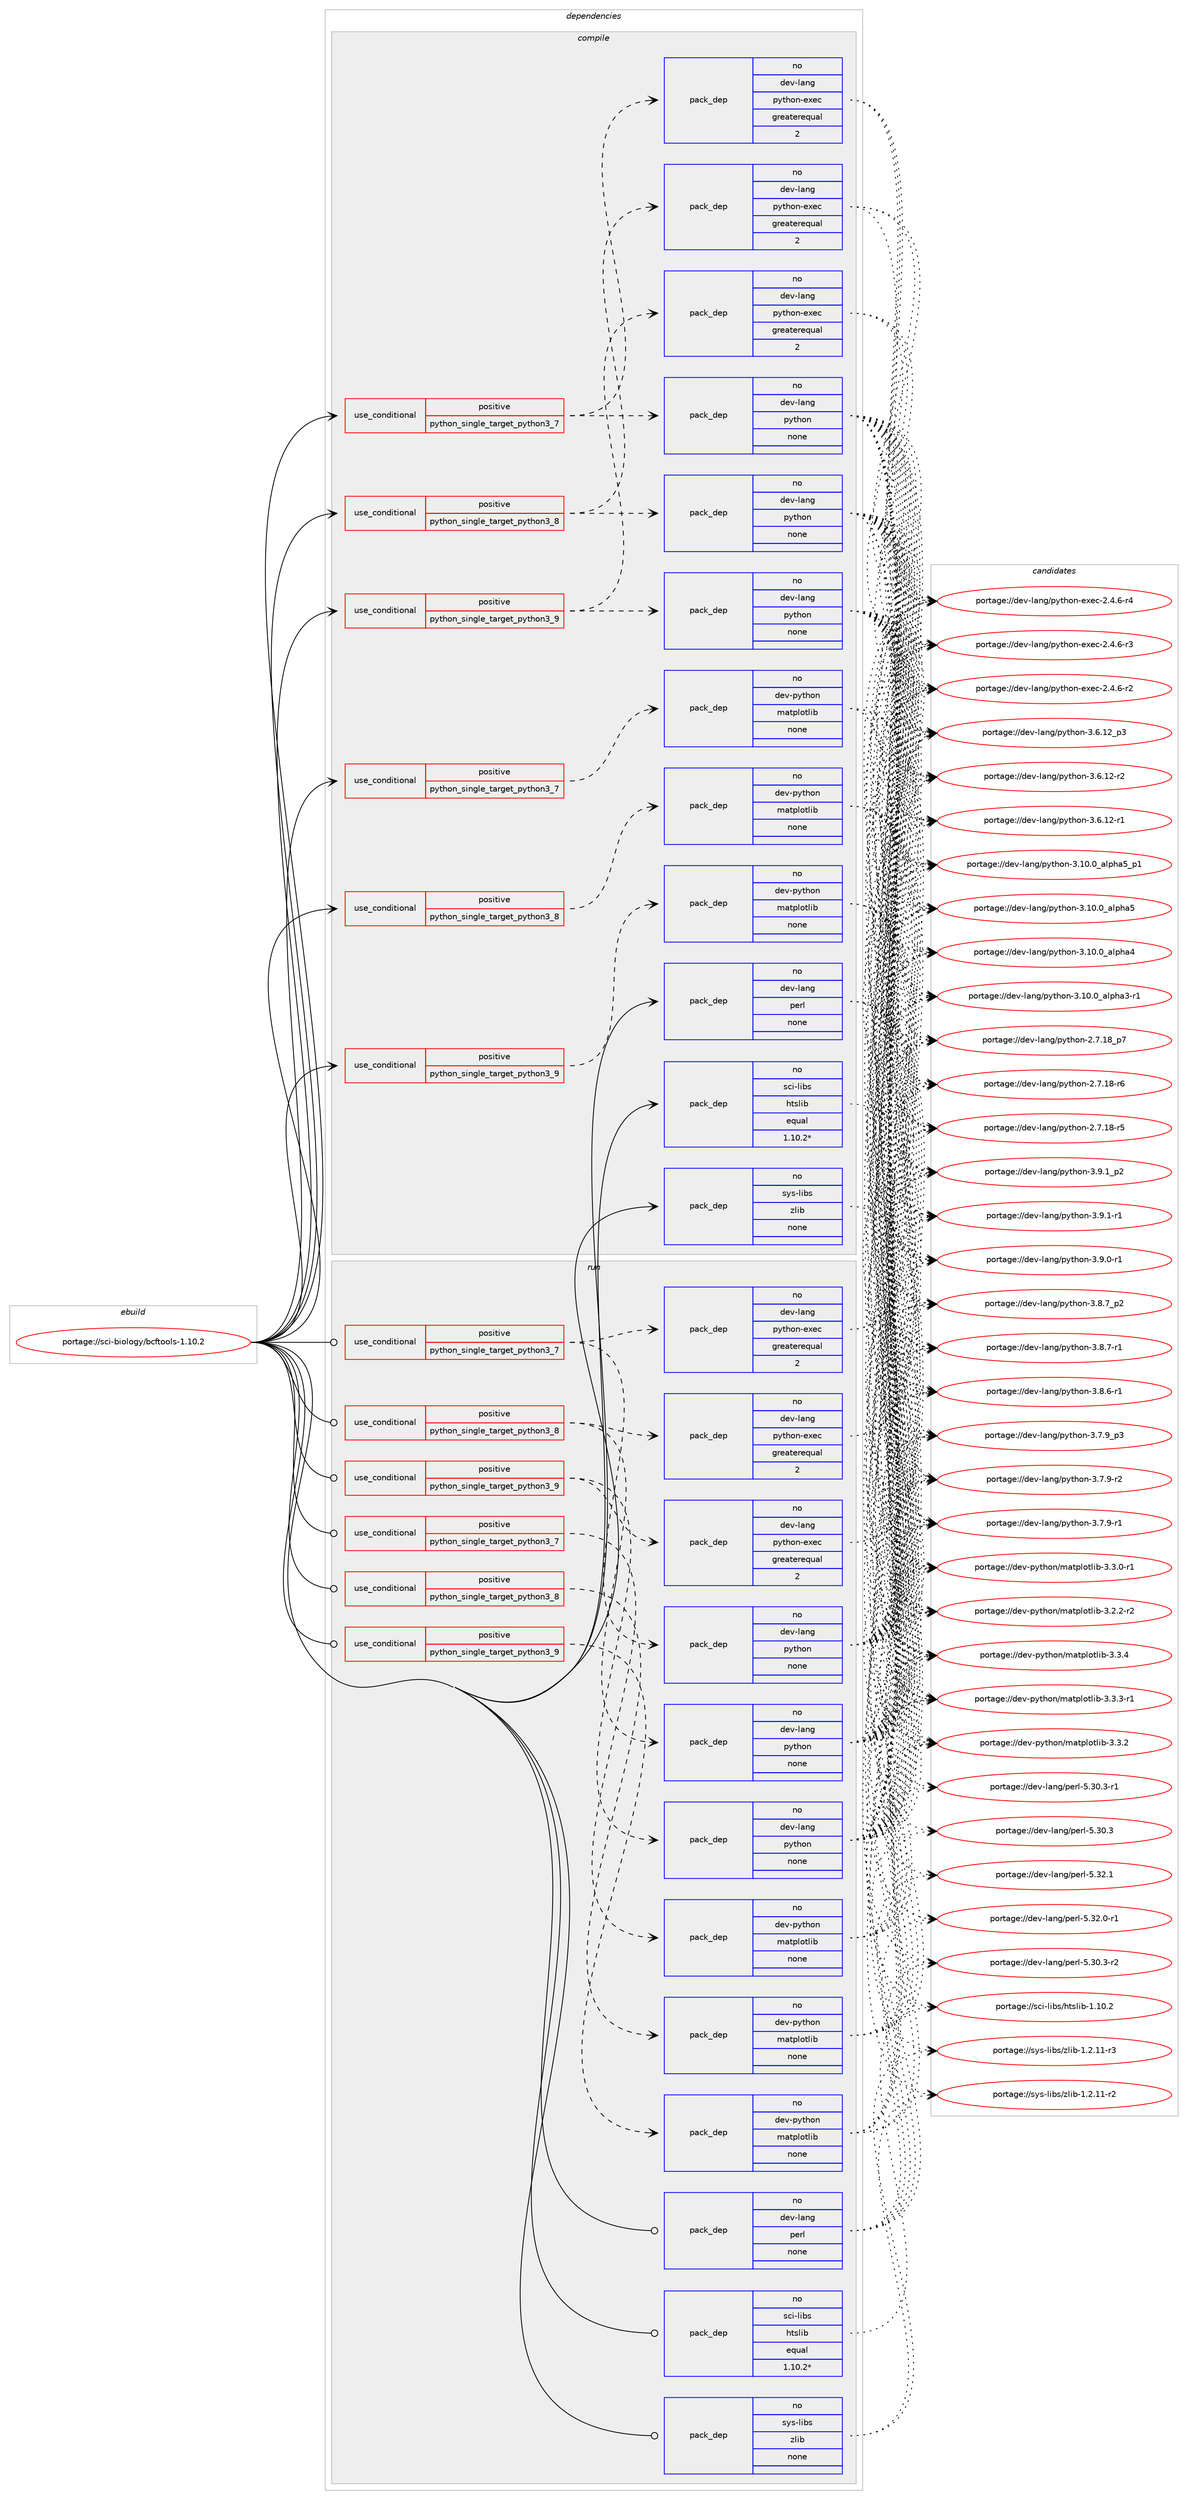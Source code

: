digraph prolog {

# *************
# Graph options
# *************

newrank=true;
concentrate=true;
compound=true;
graph [rankdir=LR,fontname=Helvetica,fontsize=10,ranksep=1.5];#, ranksep=2.5, nodesep=0.2];
edge  [arrowhead=vee];
node  [fontname=Helvetica,fontsize=10];

# **********
# The ebuild
# **********

subgraph cluster_leftcol {
color=gray;
rank=same;
label=<<i>ebuild</i>>;
id [label="portage://sci-biology/bcftools-1.10.2", color=red, width=4, href="../sci-biology/bcftools-1.10.2.svg"];
}

# ****************
# The dependencies
# ****************

subgraph cluster_midcol {
color=gray;
label=<<i>dependencies</i>>;
subgraph cluster_compile {
fillcolor="#eeeeee";
style=filled;
label=<<i>compile</i>>;
subgraph cond2814 {
dependency9874 [label=<<TABLE BORDER="0" CELLBORDER="1" CELLSPACING="0" CELLPADDING="4"><TR><TD ROWSPAN="3" CELLPADDING="10">use_conditional</TD></TR><TR><TD>positive</TD></TR><TR><TD>python_single_target_python3_7</TD></TR></TABLE>>, shape=none, color=red];
subgraph pack6971 {
dependency9875 [label=<<TABLE BORDER="0" CELLBORDER="1" CELLSPACING="0" CELLPADDING="4" WIDTH="220"><TR><TD ROWSPAN="6" CELLPADDING="30">pack_dep</TD></TR><TR><TD WIDTH="110">no</TD></TR><TR><TD>dev-lang</TD></TR><TR><TD>python</TD></TR><TR><TD>none</TD></TR><TR><TD></TD></TR></TABLE>>, shape=none, color=blue];
}
dependency9874:e -> dependency9875:w [weight=20,style="dashed",arrowhead="vee"];
subgraph pack6972 {
dependency9876 [label=<<TABLE BORDER="0" CELLBORDER="1" CELLSPACING="0" CELLPADDING="4" WIDTH="220"><TR><TD ROWSPAN="6" CELLPADDING="30">pack_dep</TD></TR><TR><TD WIDTH="110">no</TD></TR><TR><TD>dev-lang</TD></TR><TR><TD>python-exec</TD></TR><TR><TD>greaterequal</TD></TR><TR><TD>2</TD></TR></TABLE>>, shape=none, color=blue];
}
dependency9874:e -> dependency9876:w [weight=20,style="dashed",arrowhead="vee"];
}
id:e -> dependency9874:w [weight=20,style="solid",arrowhead="vee"];
subgraph cond2815 {
dependency9877 [label=<<TABLE BORDER="0" CELLBORDER="1" CELLSPACING="0" CELLPADDING="4"><TR><TD ROWSPAN="3" CELLPADDING="10">use_conditional</TD></TR><TR><TD>positive</TD></TR><TR><TD>python_single_target_python3_7</TD></TR></TABLE>>, shape=none, color=red];
subgraph pack6973 {
dependency9878 [label=<<TABLE BORDER="0" CELLBORDER="1" CELLSPACING="0" CELLPADDING="4" WIDTH="220"><TR><TD ROWSPAN="6" CELLPADDING="30">pack_dep</TD></TR><TR><TD WIDTH="110">no</TD></TR><TR><TD>dev-python</TD></TR><TR><TD>matplotlib</TD></TR><TR><TD>none</TD></TR><TR><TD></TD></TR></TABLE>>, shape=none, color=blue];
}
dependency9877:e -> dependency9878:w [weight=20,style="dashed",arrowhead="vee"];
}
id:e -> dependency9877:w [weight=20,style="solid",arrowhead="vee"];
subgraph cond2816 {
dependency9879 [label=<<TABLE BORDER="0" CELLBORDER="1" CELLSPACING="0" CELLPADDING="4"><TR><TD ROWSPAN="3" CELLPADDING="10">use_conditional</TD></TR><TR><TD>positive</TD></TR><TR><TD>python_single_target_python3_8</TD></TR></TABLE>>, shape=none, color=red];
subgraph pack6974 {
dependency9880 [label=<<TABLE BORDER="0" CELLBORDER="1" CELLSPACING="0" CELLPADDING="4" WIDTH="220"><TR><TD ROWSPAN="6" CELLPADDING="30">pack_dep</TD></TR><TR><TD WIDTH="110">no</TD></TR><TR><TD>dev-lang</TD></TR><TR><TD>python</TD></TR><TR><TD>none</TD></TR><TR><TD></TD></TR></TABLE>>, shape=none, color=blue];
}
dependency9879:e -> dependency9880:w [weight=20,style="dashed",arrowhead="vee"];
subgraph pack6975 {
dependency9881 [label=<<TABLE BORDER="0" CELLBORDER="1" CELLSPACING="0" CELLPADDING="4" WIDTH="220"><TR><TD ROWSPAN="6" CELLPADDING="30">pack_dep</TD></TR><TR><TD WIDTH="110">no</TD></TR><TR><TD>dev-lang</TD></TR><TR><TD>python-exec</TD></TR><TR><TD>greaterequal</TD></TR><TR><TD>2</TD></TR></TABLE>>, shape=none, color=blue];
}
dependency9879:e -> dependency9881:w [weight=20,style="dashed",arrowhead="vee"];
}
id:e -> dependency9879:w [weight=20,style="solid",arrowhead="vee"];
subgraph cond2817 {
dependency9882 [label=<<TABLE BORDER="0" CELLBORDER="1" CELLSPACING="0" CELLPADDING="4"><TR><TD ROWSPAN="3" CELLPADDING="10">use_conditional</TD></TR><TR><TD>positive</TD></TR><TR><TD>python_single_target_python3_8</TD></TR></TABLE>>, shape=none, color=red];
subgraph pack6976 {
dependency9883 [label=<<TABLE BORDER="0" CELLBORDER="1" CELLSPACING="0" CELLPADDING="4" WIDTH="220"><TR><TD ROWSPAN="6" CELLPADDING="30">pack_dep</TD></TR><TR><TD WIDTH="110">no</TD></TR><TR><TD>dev-python</TD></TR><TR><TD>matplotlib</TD></TR><TR><TD>none</TD></TR><TR><TD></TD></TR></TABLE>>, shape=none, color=blue];
}
dependency9882:e -> dependency9883:w [weight=20,style="dashed",arrowhead="vee"];
}
id:e -> dependency9882:w [weight=20,style="solid",arrowhead="vee"];
subgraph cond2818 {
dependency9884 [label=<<TABLE BORDER="0" CELLBORDER="1" CELLSPACING="0" CELLPADDING="4"><TR><TD ROWSPAN="3" CELLPADDING="10">use_conditional</TD></TR><TR><TD>positive</TD></TR><TR><TD>python_single_target_python3_9</TD></TR></TABLE>>, shape=none, color=red];
subgraph pack6977 {
dependency9885 [label=<<TABLE BORDER="0" CELLBORDER="1" CELLSPACING="0" CELLPADDING="4" WIDTH="220"><TR><TD ROWSPAN="6" CELLPADDING="30">pack_dep</TD></TR><TR><TD WIDTH="110">no</TD></TR><TR><TD>dev-lang</TD></TR><TR><TD>python</TD></TR><TR><TD>none</TD></TR><TR><TD></TD></TR></TABLE>>, shape=none, color=blue];
}
dependency9884:e -> dependency9885:w [weight=20,style="dashed",arrowhead="vee"];
subgraph pack6978 {
dependency9886 [label=<<TABLE BORDER="0" CELLBORDER="1" CELLSPACING="0" CELLPADDING="4" WIDTH="220"><TR><TD ROWSPAN="6" CELLPADDING="30">pack_dep</TD></TR><TR><TD WIDTH="110">no</TD></TR><TR><TD>dev-lang</TD></TR><TR><TD>python-exec</TD></TR><TR><TD>greaterequal</TD></TR><TR><TD>2</TD></TR></TABLE>>, shape=none, color=blue];
}
dependency9884:e -> dependency9886:w [weight=20,style="dashed",arrowhead="vee"];
}
id:e -> dependency9884:w [weight=20,style="solid",arrowhead="vee"];
subgraph cond2819 {
dependency9887 [label=<<TABLE BORDER="0" CELLBORDER="1" CELLSPACING="0" CELLPADDING="4"><TR><TD ROWSPAN="3" CELLPADDING="10">use_conditional</TD></TR><TR><TD>positive</TD></TR><TR><TD>python_single_target_python3_9</TD></TR></TABLE>>, shape=none, color=red];
subgraph pack6979 {
dependency9888 [label=<<TABLE BORDER="0" CELLBORDER="1" CELLSPACING="0" CELLPADDING="4" WIDTH="220"><TR><TD ROWSPAN="6" CELLPADDING="30">pack_dep</TD></TR><TR><TD WIDTH="110">no</TD></TR><TR><TD>dev-python</TD></TR><TR><TD>matplotlib</TD></TR><TR><TD>none</TD></TR><TR><TD></TD></TR></TABLE>>, shape=none, color=blue];
}
dependency9887:e -> dependency9888:w [weight=20,style="dashed",arrowhead="vee"];
}
id:e -> dependency9887:w [weight=20,style="solid",arrowhead="vee"];
subgraph pack6980 {
dependency9889 [label=<<TABLE BORDER="0" CELLBORDER="1" CELLSPACING="0" CELLPADDING="4" WIDTH="220"><TR><TD ROWSPAN="6" CELLPADDING="30">pack_dep</TD></TR><TR><TD WIDTH="110">no</TD></TR><TR><TD>dev-lang</TD></TR><TR><TD>perl</TD></TR><TR><TD>none</TD></TR><TR><TD></TD></TR></TABLE>>, shape=none, color=blue];
}
id:e -> dependency9889:w [weight=20,style="solid",arrowhead="vee"];
subgraph pack6981 {
dependency9890 [label=<<TABLE BORDER="0" CELLBORDER="1" CELLSPACING="0" CELLPADDING="4" WIDTH="220"><TR><TD ROWSPAN="6" CELLPADDING="30">pack_dep</TD></TR><TR><TD WIDTH="110">no</TD></TR><TR><TD>sci-libs</TD></TR><TR><TD>htslib</TD></TR><TR><TD>equal</TD></TR><TR><TD>1.10.2*</TD></TR></TABLE>>, shape=none, color=blue];
}
id:e -> dependency9890:w [weight=20,style="solid",arrowhead="vee"];
subgraph pack6982 {
dependency9891 [label=<<TABLE BORDER="0" CELLBORDER="1" CELLSPACING="0" CELLPADDING="4" WIDTH="220"><TR><TD ROWSPAN="6" CELLPADDING="30">pack_dep</TD></TR><TR><TD WIDTH="110">no</TD></TR><TR><TD>sys-libs</TD></TR><TR><TD>zlib</TD></TR><TR><TD>none</TD></TR><TR><TD></TD></TR></TABLE>>, shape=none, color=blue];
}
id:e -> dependency9891:w [weight=20,style="solid",arrowhead="vee"];
}
subgraph cluster_compileandrun {
fillcolor="#eeeeee";
style=filled;
label=<<i>compile and run</i>>;
}
subgraph cluster_run {
fillcolor="#eeeeee";
style=filled;
label=<<i>run</i>>;
subgraph cond2820 {
dependency9892 [label=<<TABLE BORDER="0" CELLBORDER="1" CELLSPACING="0" CELLPADDING="4"><TR><TD ROWSPAN="3" CELLPADDING="10">use_conditional</TD></TR><TR><TD>positive</TD></TR><TR><TD>python_single_target_python3_7</TD></TR></TABLE>>, shape=none, color=red];
subgraph pack6983 {
dependency9893 [label=<<TABLE BORDER="0" CELLBORDER="1" CELLSPACING="0" CELLPADDING="4" WIDTH="220"><TR><TD ROWSPAN="6" CELLPADDING="30">pack_dep</TD></TR><TR><TD WIDTH="110">no</TD></TR><TR><TD>dev-lang</TD></TR><TR><TD>python</TD></TR><TR><TD>none</TD></TR><TR><TD></TD></TR></TABLE>>, shape=none, color=blue];
}
dependency9892:e -> dependency9893:w [weight=20,style="dashed",arrowhead="vee"];
subgraph pack6984 {
dependency9894 [label=<<TABLE BORDER="0" CELLBORDER="1" CELLSPACING="0" CELLPADDING="4" WIDTH="220"><TR><TD ROWSPAN="6" CELLPADDING="30">pack_dep</TD></TR><TR><TD WIDTH="110">no</TD></TR><TR><TD>dev-lang</TD></TR><TR><TD>python-exec</TD></TR><TR><TD>greaterequal</TD></TR><TR><TD>2</TD></TR></TABLE>>, shape=none, color=blue];
}
dependency9892:e -> dependency9894:w [weight=20,style="dashed",arrowhead="vee"];
}
id:e -> dependency9892:w [weight=20,style="solid",arrowhead="odot"];
subgraph cond2821 {
dependency9895 [label=<<TABLE BORDER="0" CELLBORDER="1" CELLSPACING="0" CELLPADDING="4"><TR><TD ROWSPAN="3" CELLPADDING="10">use_conditional</TD></TR><TR><TD>positive</TD></TR><TR><TD>python_single_target_python3_7</TD></TR></TABLE>>, shape=none, color=red];
subgraph pack6985 {
dependency9896 [label=<<TABLE BORDER="0" CELLBORDER="1" CELLSPACING="0" CELLPADDING="4" WIDTH="220"><TR><TD ROWSPAN="6" CELLPADDING="30">pack_dep</TD></TR><TR><TD WIDTH="110">no</TD></TR><TR><TD>dev-python</TD></TR><TR><TD>matplotlib</TD></TR><TR><TD>none</TD></TR><TR><TD></TD></TR></TABLE>>, shape=none, color=blue];
}
dependency9895:e -> dependency9896:w [weight=20,style="dashed",arrowhead="vee"];
}
id:e -> dependency9895:w [weight=20,style="solid",arrowhead="odot"];
subgraph cond2822 {
dependency9897 [label=<<TABLE BORDER="0" CELLBORDER="1" CELLSPACING="0" CELLPADDING="4"><TR><TD ROWSPAN="3" CELLPADDING="10">use_conditional</TD></TR><TR><TD>positive</TD></TR><TR><TD>python_single_target_python3_8</TD></TR></TABLE>>, shape=none, color=red];
subgraph pack6986 {
dependency9898 [label=<<TABLE BORDER="0" CELLBORDER="1" CELLSPACING="0" CELLPADDING="4" WIDTH="220"><TR><TD ROWSPAN="6" CELLPADDING="30">pack_dep</TD></TR><TR><TD WIDTH="110">no</TD></TR><TR><TD>dev-lang</TD></TR><TR><TD>python</TD></TR><TR><TD>none</TD></TR><TR><TD></TD></TR></TABLE>>, shape=none, color=blue];
}
dependency9897:e -> dependency9898:w [weight=20,style="dashed",arrowhead="vee"];
subgraph pack6987 {
dependency9899 [label=<<TABLE BORDER="0" CELLBORDER="1" CELLSPACING="0" CELLPADDING="4" WIDTH="220"><TR><TD ROWSPAN="6" CELLPADDING="30">pack_dep</TD></TR><TR><TD WIDTH="110">no</TD></TR><TR><TD>dev-lang</TD></TR><TR><TD>python-exec</TD></TR><TR><TD>greaterequal</TD></TR><TR><TD>2</TD></TR></TABLE>>, shape=none, color=blue];
}
dependency9897:e -> dependency9899:w [weight=20,style="dashed",arrowhead="vee"];
}
id:e -> dependency9897:w [weight=20,style="solid",arrowhead="odot"];
subgraph cond2823 {
dependency9900 [label=<<TABLE BORDER="0" CELLBORDER="1" CELLSPACING="0" CELLPADDING="4"><TR><TD ROWSPAN="3" CELLPADDING="10">use_conditional</TD></TR><TR><TD>positive</TD></TR><TR><TD>python_single_target_python3_8</TD></TR></TABLE>>, shape=none, color=red];
subgraph pack6988 {
dependency9901 [label=<<TABLE BORDER="0" CELLBORDER="1" CELLSPACING="0" CELLPADDING="4" WIDTH="220"><TR><TD ROWSPAN="6" CELLPADDING="30">pack_dep</TD></TR><TR><TD WIDTH="110">no</TD></TR><TR><TD>dev-python</TD></TR><TR><TD>matplotlib</TD></TR><TR><TD>none</TD></TR><TR><TD></TD></TR></TABLE>>, shape=none, color=blue];
}
dependency9900:e -> dependency9901:w [weight=20,style="dashed",arrowhead="vee"];
}
id:e -> dependency9900:w [weight=20,style="solid",arrowhead="odot"];
subgraph cond2824 {
dependency9902 [label=<<TABLE BORDER="0" CELLBORDER="1" CELLSPACING="0" CELLPADDING="4"><TR><TD ROWSPAN="3" CELLPADDING="10">use_conditional</TD></TR><TR><TD>positive</TD></TR><TR><TD>python_single_target_python3_9</TD></TR></TABLE>>, shape=none, color=red];
subgraph pack6989 {
dependency9903 [label=<<TABLE BORDER="0" CELLBORDER="1" CELLSPACING="0" CELLPADDING="4" WIDTH="220"><TR><TD ROWSPAN="6" CELLPADDING="30">pack_dep</TD></TR><TR><TD WIDTH="110">no</TD></TR><TR><TD>dev-lang</TD></TR><TR><TD>python</TD></TR><TR><TD>none</TD></TR><TR><TD></TD></TR></TABLE>>, shape=none, color=blue];
}
dependency9902:e -> dependency9903:w [weight=20,style="dashed",arrowhead="vee"];
subgraph pack6990 {
dependency9904 [label=<<TABLE BORDER="0" CELLBORDER="1" CELLSPACING="0" CELLPADDING="4" WIDTH="220"><TR><TD ROWSPAN="6" CELLPADDING="30">pack_dep</TD></TR><TR><TD WIDTH="110">no</TD></TR><TR><TD>dev-lang</TD></TR><TR><TD>python-exec</TD></TR><TR><TD>greaterequal</TD></TR><TR><TD>2</TD></TR></TABLE>>, shape=none, color=blue];
}
dependency9902:e -> dependency9904:w [weight=20,style="dashed",arrowhead="vee"];
}
id:e -> dependency9902:w [weight=20,style="solid",arrowhead="odot"];
subgraph cond2825 {
dependency9905 [label=<<TABLE BORDER="0" CELLBORDER="1" CELLSPACING="0" CELLPADDING="4"><TR><TD ROWSPAN="3" CELLPADDING="10">use_conditional</TD></TR><TR><TD>positive</TD></TR><TR><TD>python_single_target_python3_9</TD></TR></TABLE>>, shape=none, color=red];
subgraph pack6991 {
dependency9906 [label=<<TABLE BORDER="0" CELLBORDER="1" CELLSPACING="0" CELLPADDING="4" WIDTH="220"><TR><TD ROWSPAN="6" CELLPADDING="30">pack_dep</TD></TR><TR><TD WIDTH="110">no</TD></TR><TR><TD>dev-python</TD></TR><TR><TD>matplotlib</TD></TR><TR><TD>none</TD></TR><TR><TD></TD></TR></TABLE>>, shape=none, color=blue];
}
dependency9905:e -> dependency9906:w [weight=20,style="dashed",arrowhead="vee"];
}
id:e -> dependency9905:w [weight=20,style="solid",arrowhead="odot"];
subgraph pack6992 {
dependency9907 [label=<<TABLE BORDER="0" CELLBORDER="1" CELLSPACING="0" CELLPADDING="4" WIDTH="220"><TR><TD ROWSPAN="6" CELLPADDING="30">pack_dep</TD></TR><TR><TD WIDTH="110">no</TD></TR><TR><TD>dev-lang</TD></TR><TR><TD>perl</TD></TR><TR><TD>none</TD></TR><TR><TD></TD></TR></TABLE>>, shape=none, color=blue];
}
id:e -> dependency9907:w [weight=20,style="solid",arrowhead="odot"];
subgraph pack6993 {
dependency9908 [label=<<TABLE BORDER="0" CELLBORDER="1" CELLSPACING="0" CELLPADDING="4" WIDTH="220"><TR><TD ROWSPAN="6" CELLPADDING="30">pack_dep</TD></TR><TR><TD WIDTH="110">no</TD></TR><TR><TD>sci-libs</TD></TR><TR><TD>htslib</TD></TR><TR><TD>equal</TD></TR><TR><TD>1.10.2*</TD></TR></TABLE>>, shape=none, color=blue];
}
id:e -> dependency9908:w [weight=20,style="solid",arrowhead="odot"];
subgraph pack6994 {
dependency9909 [label=<<TABLE BORDER="0" CELLBORDER="1" CELLSPACING="0" CELLPADDING="4" WIDTH="220"><TR><TD ROWSPAN="6" CELLPADDING="30">pack_dep</TD></TR><TR><TD WIDTH="110">no</TD></TR><TR><TD>sys-libs</TD></TR><TR><TD>zlib</TD></TR><TR><TD>none</TD></TR><TR><TD></TD></TR></TABLE>>, shape=none, color=blue];
}
id:e -> dependency9909:w [weight=20,style="solid",arrowhead="odot"];
}
}

# **************
# The candidates
# **************

subgraph cluster_choices {
rank=same;
color=gray;
label=<<i>candidates</i>>;

subgraph choice6971 {
color=black;
nodesep=1;
choice1001011184510897110103471121211161041111104551465746499511250 [label="portage://dev-lang/python-3.9.1_p2", color=red, width=4,href="../dev-lang/python-3.9.1_p2.svg"];
choice1001011184510897110103471121211161041111104551465746494511449 [label="portage://dev-lang/python-3.9.1-r1", color=red, width=4,href="../dev-lang/python-3.9.1-r1.svg"];
choice1001011184510897110103471121211161041111104551465746484511449 [label="portage://dev-lang/python-3.9.0-r1", color=red, width=4,href="../dev-lang/python-3.9.0-r1.svg"];
choice1001011184510897110103471121211161041111104551465646559511250 [label="portage://dev-lang/python-3.8.7_p2", color=red, width=4,href="../dev-lang/python-3.8.7_p2.svg"];
choice1001011184510897110103471121211161041111104551465646554511449 [label="portage://dev-lang/python-3.8.7-r1", color=red, width=4,href="../dev-lang/python-3.8.7-r1.svg"];
choice1001011184510897110103471121211161041111104551465646544511449 [label="portage://dev-lang/python-3.8.6-r1", color=red, width=4,href="../dev-lang/python-3.8.6-r1.svg"];
choice1001011184510897110103471121211161041111104551465546579511251 [label="portage://dev-lang/python-3.7.9_p3", color=red, width=4,href="../dev-lang/python-3.7.9_p3.svg"];
choice1001011184510897110103471121211161041111104551465546574511450 [label="portage://dev-lang/python-3.7.9-r2", color=red, width=4,href="../dev-lang/python-3.7.9-r2.svg"];
choice1001011184510897110103471121211161041111104551465546574511449 [label="portage://dev-lang/python-3.7.9-r1", color=red, width=4,href="../dev-lang/python-3.7.9-r1.svg"];
choice100101118451089711010347112121116104111110455146544649509511251 [label="portage://dev-lang/python-3.6.12_p3", color=red, width=4,href="../dev-lang/python-3.6.12_p3.svg"];
choice100101118451089711010347112121116104111110455146544649504511450 [label="portage://dev-lang/python-3.6.12-r2", color=red, width=4,href="../dev-lang/python-3.6.12-r2.svg"];
choice100101118451089711010347112121116104111110455146544649504511449 [label="portage://dev-lang/python-3.6.12-r1", color=red, width=4,href="../dev-lang/python-3.6.12-r1.svg"];
choice10010111845108971101034711212111610411111045514649484648959710811210497539511249 [label="portage://dev-lang/python-3.10.0_alpha5_p1", color=red, width=4,href="../dev-lang/python-3.10.0_alpha5_p1.svg"];
choice1001011184510897110103471121211161041111104551464948464895971081121049753 [label="portage://dev-lang/python-3.10.0_alpha5", color=red, width=4,href="../dev-lang/python-3.10.0_alpha5.svg"];
choice1001011184510897110103471121211161041111104551464948464895971081121049752 [label="portage://dev-lang/python-3.10.0_alpha4", color=red, width=4,href="../dev-lang/python-3.10.0_alpha4.svg"];
choice10010111845108971101034711212111610411111045514649484648959710811210497514511449 [label="portage://dev-lang/python-3.10.0_alpha3-r1", color=red, width=4,href="../dev-lang/python-3.10.0_alpha3-r1.svg"];
choice100101118451089711010347112121116104111110455046554649569511255 [label="portage://dev-lang/python-2.7.18_p7", color=red, width=4,href="../dev-lang/python-2.7.18_p7.svg"];
choice100101118451089711010347112121116104111110455046554649564511454 [label="portage://dev-lang/python-2.7.18-r6", color=red, width=4,href="../dev-lang/python-2.7.18-r6.svg"];
choice100101118451089711010347112121116104111110455046554649564511453 [label="portage://dev-lang/python-2.7.18-r5", color=red, width=4,href="../dev-lang/python-2.7.18-r5.svg"];
dependency9875:e -> choice1001011184510897110103471121211161041111104551465746499511250:w [style=dotted,weight="100"];
dependency9875:e -> choice1001011184510897110103471121211161041111104551465746494511449:w [style=dotted,weight="100"];
dependency9875:e -> choice1001011184510897110103471121211161041111104551465746484511449:w [style=dotted,weight="100"];
dependency9875:e -> choice1001011184510897110103471121211161041111104551465646559511250:w [style=dotted,weight="100"];
dependency9875:e -> choice1001011184510897110103471121211161041111104551465646554511449:w [style=dotted,weight="100"];
dependency9875:e -> choice1001011184510897110103471121211161041111104551465646544511449:w [style=dotted,weight="100"];
dependency9875:e -> choice1001011184510897110103471121211161041111104551465546579511251:w [style=dotted,weight="100"];
dependency9875:e -> choice1001011184510897110103471121211161041111104551465546574511450:w [style=dotted,weight="100"];
dependency9875:e -> choice1001011184510897110103471121211161041111104551465546574511449:w [style=dotted,weight="100"];
dependency9875:e -> choice100101118451089711010347112121116104111110455146544649509511251:w [style=dotted,weight="100"];
dependency9875:e -> choice100101118451089711010347112121116104111110455146544649504511450:w [style=dotted,weight="100"];
dependency9875:e -> choice100101118451089711010347112121116104111110455146544649504511449:w [style=dotted,weight="100"];
dependency9875:e -> choice10010111845108971101034711212111610411111045514649484648959710811210497539511249:w [style=dotted,weight="100"];
dependency9875:e -> choice1001011184510897110103471121211161041111104551464948464895971081121049753:w [style=dotted,weight="100"];
dependency9875:e -> choice1001011184510897110103471121211161041111104551464948464895971081121049752:w [style=dotted,weight="100"];
dependency9875:e -> choice10010111845108971101034711212111610411111045514649484648959710811210497514511449:w [style=dotted,weight="100"];
dependency9875:e -> choice100101118451089711010347112121116104111110455046554649569511255:w [style=dotted,weight="100"];
dependency9875:e -> choice100101118451089711010347112121116104111110455046554649564511454:w [style=dotted,weight="100"];
dependency9875:e -> choice100101118451089711010347112121116104111110455046554649564511453:w [style=dotted,weight="100"];
}
subgraph choice6972 {
color=black;
nodesep=1;
choice10010111845108971101034711212111610411111045101120101994550465246544511452 [label="portage://dev-lang/python-exec-2.4.6-r4", color=red, width=4,href="../dev-lang/python-exec-2.4.6-r4.svg"];
choice10010111845108971101034711212111610411111045101120101994550465246544511451 [label="portage://dev-lang/python-exec-2.4.6-r3", color=red, width=4,href="../dev-lang/python-exec-2.4.6-r3.svg"];
choice10010111845108971101034711212111610411111045101120101994550465246544511450 [label="portage://dev-lang/python-exec-2.4.6-r2", color=red, width=4,href="../dev-lang/python-exec-2.4.6-r2.svg"];
dependency9876:e -> choice10010111845108971101034711212111610411111045101120101994550465246544511452:w [style=dotted,weight="100"];
dependency9876:e -> choice10010111845108971101034711212111610411111045101120101994550465246544511451:w [style=dotted,weight="100"];
dependency9876:e -> choice10010111845108971101034711212111610411111045101120101994550465246544511450:w [style=dotted,weight="100"];
}
subgraph choice6973 {
color=black;
nodesep=1;
choice10010111845112121116104111110471099711611210811111610810598455146514652 [label="portage://dev-python/matplotlib-3.3.4", color=red, width=4,href="../dev-python/matplotlib-3.3.4.svg"];
choice100101118451121211161041111104710997116112108111116108105984551465146514511449 [label="portage://dev-python/matplotlib-3.3.3-r1", color=red, width=4,href="../dev-python/matplotlib-3.3.3-r1.svg"];
choice10010111845112121116104111110471099711611210811111610810598455146514650 [label="portage://dev-python/matplotlib-3.3.2", color=red, width=4,href="../dev-python/matplotlib-3.3.2.svg"];
choice100101118451121211161041111104710997116112108111116108105984551465146484511449 [label="portage://dev-python/matplotlib-3.3.0-r1", color=red, width=4,href="../dev-python/matplotlib-3.3.0-r1.svg"];
choice100101118451121211161041111104710997116112108111116108105984551465046504511450 [label="portage://dev-python/matplotlib-3.2.2-r2", color=red, width=4,href="../dev-python/matplotlib-3.2.2-r2.svg"];
dependency9878:e -> choice10010111845112121116104111110471099711611210811111610810598455146514652:w [style=dotted,weight="100"];
dependency9878:e -> choice100101118451121211161041111104710997116112108111116108105984551465146514511449:w [style=dotted,weight="100"];
dependency9878:e -> choice10010111845112121116104111110471099711611210811111610810598455146514650:w [style=dotted,weight="100"];
dependency9878:e -> choice100101118451121211161041111104710997116112108111116108105984551465146484511449:w [style=dotted,weight="100"];
dependency9878:e -> choice100101118451121211161041111104710997116112108111116108105984551465046504511450:w [style=dotted,weight="100"];
}
subgraph choice6974 {
color=black;
nodesep=1;
choice1001011184510897110103471121211161041111104551465746499511250 [label="portage://dev-lang/python-3.9.1_p2", color=red, width=4,href="../dev-lang/python-3.9.1_p2.svg"];
choice1001011184510897110103471121211161041111104551465746494511449 [label="portage://dev-lang/python-3.9.1-r1", color=red, width=4,href="../dev-lang/python-3.9.1-r1.svg"];
choice1001011184510897110103471121211161041111104551465746484511449 [label="portage://dev-lang/python-3.9.0-r1", color=red, width=4,href="../dev-lang/python-3.9.0-r1.svg"];
choice1001011184510897110103471121211161041111104551465646559511250 [label="portage://dev-lang/python-3.8.7_p2", color=red, width=4,href="../dev-lang/python-3.8.7_p2.svg"];
choice1001011184510897110103471121211161041111104551465646554511449 [label="portage://dev-lang/python-3.8.7-r1", color=red, width=4,href="../dev-lang/python-3.8.7-r1.svg"];
choice1001011184510897110103471121211161041111104551465646544511449 [label="portage://dev-lang/python-3.8.6-r1", color=red, width=4,href="../dev-lang/python-3.8.6-r1.svg"];
choice1001011184510897110103471121211161041111104551465546579511251 [label="portage://dev-lang/python-3.7.9_p3", color=red, width=4,href="../dev-lang/python-3.7.9_p3.svg"];
choice1001011184510897110103471121211161041111104551465546574511450 [label="portage://dev-lang/python-3.7.9-r2", color=red, width=4,href="../dev-lang/python-3.7.9-r2.svg"];
choice1001011184510897110103471121211161041111104551465546574511449 [label="portage://dev-lang/python-3.7.9-r1", color=red, width=4,href="../dev-lang/python-3.7.9-r1.svg"];
choice100101118451089711010347112121116104111110455146544649509511251 [label="portage://dev-lang/python-3.6.12_p3", color=red, width=4,href="../dev-lang/python-3.6.12_p3.svg"];
choice100101118451089711010347112121116104111110455146544649504511450 [label="portage://dev-lang/python-3.6.12-r2", color=red, width=4,href="../dev-lang/python-3.6.12-r2.svg"];
choice100101118451089711010347112121116104111110455146544649504511449 [label="portage://dev-lang/python-3.6.12-r1", color=red, width=4,href="../dev-lang/python-3.6.12-r1.svg"];
choice10010111845108971101034711212111610411111045514649484648959710811210497539511249 [label="portage://dev-lang/python-3.10.0_alpha5_p1", color=red, width=4,href="../dev-lang/python-3.10.0_alpha5_p1.svg"];
choice1001011184510897110103471121211161041111104551464948464895971081121049753 [label="portage://dev-lang/python-3.10.0_alpha5", color=red, width=4,href="../dev-lang/python-3.10.0_alpha5.svg"];
choice1001011184510897110103471121211161041111104551464948464895971081121049752 [label="portage://dev-lang/python-3.10.0_alpha4", color=red, width=4,href="../dev-lang/python-3.10.0_alpha4.svg"];
choice10010111845108971101034711212111610411111045514649484648959710811210497514511449 [label="portage://dev-lang/python-3.10.0_alpha3-r1", color=red, width=4,href="../dev-lang/python-3.10.0_alpha3-r1.svg"];
choice100101118451089711010347112121116104111110455046554649569511255 [label="portage://dev-lang/python-2.7.18_p7", color=red, width=4,href="../dev-lang/python-2.7.18_p7.svg"];
choice100101118451089711010347112121116104111110455046554649564511454 [label="portage://dev-lang/python-2.7.18-r6", color=red, width=4,href="../dev-lang/python-2.7.18-r6.svg"];
choice100101118451089711010347112121116104111110455046554649564511453 [label="portage://dev-lang/python-2.7.18-r5", color=red, width=4,href="../dev-lang/python-2.7.18-r5.svg"];
dependency9880:e -> choice1001011184510897110103471121211161041111104551465746499511250:w [style=dotted,weight="100"];
dependency9880:e -> choice1001011184510897110103471121211161041111104551465746494511449:w [style=dotted,weight="100"];
dependency9880:e -> choice1001011184510897110103471121211161041111104551465746484511449:w [style=dotted,weight="100"];
dependency9880:e -> choice1001011184510897110103471121211161041111104551465646559511250:w [style=dotted,weight="100"];
dependency9880:e -> choice1001011184510897110103471121211161041111104551465646554511449:w [style=dotted,weight="100"];
dependency9880:e -> choice1001011184510897110103471121211161041111104551465646544511449:w [style=dotted,weight="100"];
dependency9880:e -> choice1001011184510897110103471121211161041111104551465546579511251:w [style=dotted,weight="100"];
dependency9880:e -> choice1001011184510897110103471121211161041111104551465546574511450:w [style=dotted,weight="100"];
dependency9880:e -> choice1001011184510897110103471121211161041111104551465546574511449:w [style=dotted,weight="100"];
dependency9880:e -> choice100101118451089711010347112121116104111110455146544649509511251:w [style=dotted,weight="100"];
dependency9880:e -> choice100101118451089711010347112121116104111110455146544649504511450:w [style=dotted,weight="100"];
dependency9880:e -> choice100101118451089711010347112121116104111110455146544649504511449:w [style=dotted,weight="100"];
dependency9880:e -> choice10010111845108971101034711212111610411111045514649484648959710811210497539511249:w [style=dotted,weight="100"];
dependency9880:e -> choice1001011184510897110103471121211161041111104551464948464895971081121049753:w [style=dotted,weight="100"];
dependency9880:e -> choice1001011184510897110103471121211161041111104551464948464895971081121049752:w [style=dotted,weight="100"];
dependency9880:e -> choice10010111845108971101034711212111610411111045514649484648959710811210497514511449:w [style=dotted,weight="100"];
dependency9880:e -> choice100101118451089711010347112121116104111110455046554649569511255:w [style=dotted,weight="100"];
dependency9880:e -> choice100101118451089711010347112121116104111110455046554649564511454:w [style=dotted,weight="100"];
dependency9880:e -> choice100101118451089711010347112121116104111110455046554649564511453:w [style=dotted,weight="100"];
}
subgraph choice6975 {
color=black;
nodesep=1;
choice10010111845108971101034711212111610411111045101120101994550465246544511452 [label="portage://dev-lang/python-exec-2.4.6-r4", color=red, width=4,href="../dev-lang/python-exec-2.4.6-r4.svg"];
choice10010111845108971101034711212111610411111045101120101994550465246544511451 [label="portage://dev-lang/python-exec-2.4.6-r3", color=red, width=4,href="../dev-lang/python-exec-2.4.6-r3.svg"];
choice10010111845108971101034711212111610411111045101120101994550465246544511450 [label="portage://dev-lang/python-exec-2.4.6-r2", color=red, width=4,href="../dev-lang/python-exec-2.4.6-r2.svg"];
dependency9881:e -> choice10010111845108971101034711212111610411111045101120101994550465246544511452:w [style=dotted,weight="100"];
dependency9881:e -> choice10010111845108971101034711212111610411111045101120101994550465246544511451:w [style=dotted,weight="100"];
dependency9881:e -> choice10010111845108971101034711212111610411111045101120101994550465246544511450:w [style=dotted,weight="100"];
}
subgraph choice6976 {
color=black;
nodesep=1;
choice10010111845112121116104111110471099711611210811111610810598455146514652 [label="portage://dev-python/matplotlib-3.3.4", color=red, width=4,href="../dev-python/matplotlib-3.3.4.svg"];
choice100101118451121211161041111104710997116112108111116108105984551465146514511449 [label="portage://dev-python/matplotlib-3.3.3-r1", color=red, width=4,href="../dev-python/matplotlib-3.3.3-r1.svg"];
choice10010111845112121116104111110471099711611210811111610810598455146514650 [label="portage://dev-python/matplotlib-3.3.2", color=red, width=4,href="../dev-python/matplotlib-3.3.2.svg"];
choice100101118451121211161041111104710997116112108111116108105984551465146484511449 [label="portage://dev-python/matplotlib-3.3.0-r1", color=red, width=4,href="../dev-python/matplotlib-3.3.0-r1.svg"];
choice100101118451121211161041111104710997116112108111116108105984551465046504511450 [label="portage://dev-python/matplotlib-3.2.2-r2", color=red, width=4,href="../dev-python/matplotlib-3.2.2-r2.svg"];
dependency9883:e -> choice10010111845112121116104111110471099711611210811111610810598455146514652:w [style=dotted,weight="100"];
dependency9883:e -> choice100101118451121211161041111104710997116112108111116108105984551465146514511449:w [style=dotted,weight="100"];
dependency9883:e -> choice10010111845112121116104111110471099711611210811111610810598455146514650:w [style=dotted,weight="100"];
dependency9883:e -> choice100101118451121211161041111104710997116112108111116108105984551465146484511449:w [style=dotted,weight="100"];
dependency9883:e -> choice100101118451121211161041111104710997116112108111116108105984551465046504511450:w [style=dotted,weight="100"];
}
subgraph choice6977 {
color=black;
nodesep=1;
choice1001011184510897110103471121211161041111104551465746499511250 [label="portage://dev-lang/python-3.9.1_p2", color=red, width=4,href="../dev-lang/python-3.9.1_p2.svg"];
choice1001011184510897110103471121211161041111104551465746494511449 [label="portage://dev-lang/python-3.9.1-r1", color=red, width=4,href="../dev-lang/python-3.9.1-r1.svg"];
choice1001011184510897110103471121211161041111104551465746484511449 [label="portage://dev-lang/python-3.9.0-r1", color=red, width=4,href="../dev-lang/python-3.9.0-r1.svg"];
choice1001011184510897110103471121211161041111104551465646559511250 [label="portage://dev-lang/python-3.8.7_p2", color=red, width=4,href="../dev-lang/python-3.8.7_p2.svg"];
choice1001011184510897110103471121211161041111104551465646554511449 [label="portage://dev-lang/python-3.8.7-r1", color=red, width=4,href="../dev-lang/python-3.8.7-r1.svg"];
choice1001011184510897110103471121211161041111104551465646544511449 [label="portage://dev-lang/python-3.8.6-r1", color=red, width=4,href="../dev-lang/python-3.8.6-r1.svg"];
choice1001011184510897110103471121211161041111104551465546579511251 [label="portage://dev-lang/python-3.7.9_p3", color=red, width=4,href="../dev-lang/python-3.7.9_p3.svg"];
choice1001011184510897110103471121211161041111104551465546574511450 [label="portage://dev-lang/python-3.7.9-r2", color=red, width=4,href="../dev-lang/python-3.7.9-r2.svg"];
choice1001011184510897110103471121211161041111104551465546574511449 [label="portage://dev-lang/python-3.7.9-r1", color=red, width=4,href="../dev-lang/python-3.7.9-r1.svg"];
choice100101118451089711010347112121116104111110455146544649509511251 [label="portage://dev-lang/python-3.6.12_p3", color=red, width=4,href="../dev-lang/python-3.6.12_p3.svg"];
choice100101118451089711010347112121116104111110455146544649504511450 [label="portage://dev-lang/python-3.6.12-r2", color=red, width=4,href="../dev-lang/python-3.6.12-r2.svg"];
choice100101118451089711010347112121116104111110455146544649504511449 [label="portage://dev-lang/python-3.6.12-r1", color=red, width=4,href="../dev-lang/python-3.6.12-r1.svg"];
choice10010111845108971101034711212111610411111045514649484648959710811210497539511249 [label="portage://dev-lang/python-3.10.0_alpha5_p1", color=red, width=4,href="../dev-lang/python-3.10.0_alpha5_p1.svg"];
choice1001011184510897110103471121211161041111104551464948464895971081121049753 [label="portage://dev-lang/python-3.10.0_alpha5", color=red, width=4,href="../dev-lang/python-3.10.0_alpha5.svg"];
choice1001011184510897110103471121211161041111104551464948464895971081121049752 [label="portage://dev-lang/python-3.10.0_alpha4", color=red, width=4,href="../dev-lang/python-3.10.0_alpha4.svg"];
choice10010111845108971101034711212111610411111045514649484648959710811210497514511449 [label="portage://dev-lang/python-3.10.0_alpha3-r1", color=red, width=4,href="../dev-lang/python-3.10.0_alpha3-r1.svg"];
choice100101118451089711010347112121116104111110455046554649569511255 [label="portage://dev-lang/python-2.7.18_p7", color=red, width=4,href="../dev-lang/python-2.7.18_p7.svg"];
choice100101118451089711010347112121116104111110455046554649564511454 [label="portage://dev-lang/python-2.7.18-r6", color=red, width=4,href="../dev-lang/python-2.7.18-r6.svg"];
choice100101118451089711010347112121116104111110455046554649564511453 [label="portage://dev-lang/python-2.7.18-r5", color=red, width=4,href="../dev-lang/python-2.7.18-r5.svg"];
dependency9885:e -> choice1001011184510897110103471121211161041111104551465746499511250:w [style=dotted,weight="100"];
dependency9885:e -> choice1001011184510897110103471121211161041111104551465746494511449:w [style=dotted,weight="100"];
dependency9885:e -> choice1001011184510897110103471121211161041111104551465746484511449:w [style=dotted,weight="100"];
dependency9885:e -> choice1001011184510897110103471121211161041111104551465646559511250:w [style=dotted,weight="100"];
dependency9885:e -> choice1001011184510897110103471121211161041111104551465646554511449:w [style=dotted,weight="100"];
dependency9885:e -> choice1001011184510897110103471121211161041111104551465646544511449:w [style=dotted,weight="100"];
dependency9885:e -> choice1001011184510897110103471121211161041111104551465546579511251:w [style=dotted,weight="100"];
dependency9885:e -> choice1001011184510897110103471121211161041111104551465546574511450:w [style=dotted,weight="100"];
dependency9885:e -> choice1001011184510897110103471121211161041111104551465546574511449:w [style=dotted,weight="100"];
dependency9885:e -> choice100101118451089711010347112121116104111110455146544649509511251:w [style=dotted,weight="100"];
dependency9885:e -> choice100101118451089711010347112121116104111110455146544649504511450:w [style=dotted,weight="100"];
dependency9885:e -> choice100101118451089711010347112121116104111110455146544649504511449:w [style=dotted,weight="100"];
dependency9885:e -> choice10010111845108971101034711212111610411111045514649484648959710811210497539511249:w [style=dotted,weight="100"];
dependency9885:e -> choice1001011184510897110103471121211161041111104551464948464895971081121049753:w [style=dotted,weight="100"];
dependency9885:e -> choice1001011184510897110103471121211161041111104551464948464895971081121049752:w [style=dotted,weight="100"];
dependency9885:e -> choice10010111845108971101034711212111610411111045514649484648959710811210497514511449:w [style=dotted,weight="100"];
dependency9885:e -> choice100101118451089711010347112121116104111110455046554649569511255:w [style=dotted,weight="100"];
dependency9885:e -> choice100101118451089711010347112121116104111110455046554649564511454:w [style=dotted,weight="100"];
dependency9885:e -> choice100101118451089711010347112121116104111110455046554649564511453:w [style=dotted,weight="100"];
}
subgraph choice6978 {
color=black;
nodesep=1;
choice10010111845108971101034711212111610411111045101120101994550465246544511452 [label="portage://dev-lang/python-exec-2.4.6-r4", color=red, width=4,href="../dev-lang/python-exec-2.4.6-r4.svg"];
choice10010111845108971101034711212111610411111045101120101994550465246544511451 [label="portage://dev-lang/python-exec-2.4.6-r3", color=red, width=4,href="../dev-lang/python-exec-2.4.6-r3.svg"];
choice10010111845108971101034711212111610411111045101120101994550465246544511450 [label="portage://dev-lang/python-exec-2.4.6-r2", color=red, width=4,href="../dev-lang/python-exec-2.4.6-r2.svg"];
dependency9886:e -> choice10010111845108971101034711212111610411111045101120101994550465246544511452:w [style=dotted,weight="100"];
dependency9886:e -> choice10010111845108971101034711212111610411111045101120101994550465246544511451:w [style=dotted,weight="100"];
dependency9886:e -> choice10010111845108971101034711212111610411111045101120101994550465246544511450:w [style=dotted,weight="100"];
}
subgraph choice6979 {
color=black;
nodesep=1;
choice10010111845112121116104111110471099711611210811111610810598455146514652 [label="portage://dev-python/matplotlib-3.3.4", color=red, width=4,href="../dev-python/matplotlib-3.3.4.svg"];
choice100101118451121211161041111104710997116112108111116108105984551465146514511449 [label="portage://dev-python/matplotlib-3.3.3-r1", color=red, width=4,href="../dev-python/matplotlib-3.3.3-r1.svg"];
choice10010111845112121116104111110471099711611210811111610810598455146514650 [label="portage://dev-python/matplotlib-3.3.2", color=red, width=4,href="../dev-python/matplotlib-3.3.2.svg"];
choice100101118451121211161041111104710997116112108111116108105984551465146484511449 [label="portage://dev-python/matplotlib-3.3.0-r1", color=red, width=4,href="../dev-python/matplotlib-3.3.0-r1.svg"];
choice100101118451121211161041111104710997116112108111116108105984551465046504511450 [label="portage://dev-python/matplotlib-3.2.2-r2", color=red, width=4,href="../dev-python/matplotlib-3.2.2-r2.svg"];
dependency9888:e -> choice10010111845112121116104111110471099711611210811111610810598455146514652:w [style=dotted,weight="100"];
dependency9888:e -> choice100101118451121211161041111104710997116112108111116108105984551465146514511449:w [style=dotted,weight="100"];
dependency9888:e -> choice10010111845112121116104111110471099711611210811111610810598455146514650:w [style=dotted,weight="100"];
dependency9888:e -> choice100101118451121211161041111104710997116112108111116108105984551465146484511449:w [style=dotted,weight="100"];
dependency9888:e -> choice100101118451121211161041111104710997116112108111116108105984551465046504511450:w [style=dotted,weight="100"];
}
subgraph choice6980 {
color=black;
nodesep=1;
choice10010111845108971101034711210111410845534651504649 [label="portage://dev-lang/perl-5.32.1", color=red, width=4,href="../dev-lang/perl-5.32.1.svg"];
choice100101118451089711010347112101114108455346515046484511449 [label="portage://dev-lang/perl-5.32.0-r1", color=red, width=4,href="../dev-lang/perl-5.32.0-r1.svg"];
choice100101118451089711010347112101114108455346514846514511450 [label="portage://dev-lang/perl-5.30.3-r2", color=red, width=4,href="../dev-lang/perl-5.30.3-r2.svg"];
choice100101118451089711010347112101114108455346514846514511449 [label="portage://dev-lang/perl-5.30.3-r1", color=red, width=4,href="../dev-lang/perl-5.30.3-r1.svg"];
choice10010111845108971101034711210111410845534651484651 [label="portage://dev-lang/perl-5.30.3", color=red, width=4,href="../dev-lang/perl-5.30.3.svg"];
dependency9889:e -> choice10010111845108971101034711210111410845534651504649:w [style=dotted,weight="100"];
dependency9889:e -> choice100101118451089711010347112101114108455346515046484511449:w [style=dotted,weight="100"];
dependency9889:e -> choice100101118451089711010347112101114108455346514846514511450:w [style=dotted,weight="100"];
dependency9889:e -> choice100101118451089711010347112101114108455346514846514511449:w [style=dotted,weight="100"];
dependency9889:e -> choice10010111845108971101034711210111410845534651484651:w [style=dotted,weight="100"];
}
subgraph choice6981 {
color=black;
nodesep=1;
choice115991054510810598115471041161151081059845494649484650 [label="portage://sci-libs/htslib-1.10.2", color=red, width=4,href="../sci-libs/htslib-1.10.2.svg"];
dependency9890:e -> choice115991054510810598115471041161151081059845494649484650:w [style=dotted,weight="100"];
}
subgraph choice6982 {
color=black;
nodesep=1;
choice11512111545108105981154712210810598454946504649494511451 [label="portage://sys-libs/zlib-1.2.11-r3", color=red, width=4,href="../sys-libs/zlib-1.2.11-r3.svg"];
choice11512111545108105981154712210810598454946504649494511450 [label="portage://sys-libs/zlib-1.2.11-r2", color=red, width=4,href="../sys-libs/zlib-1.2.11-r2.svg"];
dependency9891:e -> choice11512111545108105981154712210810598454946504649494511451:w [style=dotted,weight="100"];
dependency9891:e -> choice11512111545108105981154712210810598454946504649494511450:w [style=dotted,weight="100"];
}
subgraph choice6983 {
color=black;
nodesep=1;
choice1001011184510897110103471121211161041111104551465746499511250 [label="portage://dev-lang/python-3.9.1_p2", color=red, width=4,href="../dev-lang/python-3.9.1_p2.svg"];
choice1001011184510897110103471121211161041111104551465746494511449 [label="portage://dev-lang/python-3.9.1-r1", color=red, width=4,href="../dev-lang/python-3.9.1-r1.svg"];
choice1001011184510897110103471121211161041111104551465746484511449 [label="portage://dev-lang/python-3.9.0-r1", color=red, width=4,href="../dev-lang/python-3.9.0-r1.svg"];
choice1001011184510897110103471121211161041111104551465646559511250 [label="portage://dev-lang/python-3.8.7_p2", color=red, width=4,href="../dev-lang/python-3.8.7_p2.svg"];
choice1001011184510897110103471121211161041111104551465646554511449 [label="portage://dev-lang/python-3.8.7-r1", color=red, width=4,href="../dev-lang/python-3.8.7-r1.svg"];
choice1001011184510897110103471121211161041111104551465646544511449 [label="portage://dev-lang/python-3.8.6-r1", color=red, width=4,href="../dev-lang/python-3.8.6-r1.svg"];
choice1001011184510897110103471121211161041111104551465546579511251 [label="portage://dev-lang/python-3.7.9_p3", color=red, width=4,href="../dev-lang/python-3.7.9_p3.svg"];
choice1001011184510897110103471121211161041111104551465546574511450 [label="portage://dev-lang/python-3.7.9-r2", color=red, width=4,href="../dev-lang/python-3.7.9-r2.svg"];
choice1001011184510897110103471121211161041111104551465546574511449 [label="portage://dev-lang/python-3.7.9-r1", color=red, width=4,href="../dev-lang/python-3.7.9-r1.svg"];
choice100101118451089711010347112121116104111110455146544649509511251 [label="portage://dev-lang/python-3.6.12_p3", color=red, width=4,href="../dev-lang/python-3.6.12_p3.svg"];
choice100101118451089711010347112121116104111110455146544649504511450 [label="portage://dev-lang/python-3.6.12-r2", color=red, width=4,href="../dev-lang/python-3.6.12-r2.svg"];
choice100101118451089711010347112121116104111110455146544649504511449 [label="portage://dev-lang/python-3.6.12-r1", color=red, width=4,href="../dev-lang/python-3.6.12-r1.svg"];
choice10010111845108971101034711212111610411111045514649484648959710811210497539511249 [label="portage://dev-lang/python-3.10.0_alpha5_p1", color=red, width=4,href="../dev-lang/python-3.10.0_alpha5_p1.svg"];
choice1001011184510897110103471121211161041111104551464948464895971081121049753 [label="portage://dev-lang/python-3.10.0_alpha5", color=red, width=4,href="../dev-lang/python-3.10.0_alpha5.svg"];
choice1001011184510897110103471121211161041111104551464948464895971081121049752 [label="portage://dev-lang/python-3.10.0_alpha4", color=red, width=4,href="../dev-lang/python-3.10.0_alpha4.svg"];
choice10010111845108971101034711212111610411111045514649484648959710811210497514511449 [label="portage://dev-lang/python-3.10.0_alpha3-r1", color=red, width=4,href="../dev-lang/python-3.10.0_alpha3-r1.svg"];
choice100101118451089711010347112121116104111110455046554649569511255 [label="portage://dev-lang/python-2.7.18_p7", color=red, width=4,href="../dev-lang/python-2.7.18_p7.svg"];
choice100101118451089711010347112121116104111110455046554649564511454 [label="portage://dev-lang/python-2.7.18-r6", color=red, width=4,href="../dev-lang/python-2.7.18-r6.svg"];
choice100101118451089711010347112121116104111110455046554649564511453 [label="portage://dev-lang/python-2.7.18-r5", color=red, width=4,href="../dev-lang/python-2.7.18-r5.svg"];
dependency9893:e -> choice1001011184510897110103471121211161041111104551465746499511250:w [style=dotted,weight="100"];
dependency9893:e -> choice1001011184510897110103471121211161041111104551465746494511449:w [style=dotted,weight="100"];
dependency9893:e -> choice1001011184510897110103471121211161041111104551465746484511449:w [style=dotted,weight="100"];
dependency9893:e -> choice1001011184510897110103471121211161041111104551465646559511250:w [style=dotted,weight="100"];
dependency9893:e -> choice1001011184510897110103471121211161041111104551465646554511449:w [style=dotted,weight="100"];
dependency9893:e -> choice1001011184510897110103471121211161041111104551465646544511449:w [style=dotted,weight="100"];
dependency9893:e -> choice1001011184510897110103471121211161041111104551465546579511251:w [style=dotted,weight="100"];
dependency9893:e -> choice1001011184510897110103471121211161041111104551465546574511450:w [style=dotted,weight="100"];
dependency9893:e -> choice1001011184510897110103471121211161041111104551465546574511449:w [style=dotted,weight="100"];
dependency9893:e -> choice100101118451089711010347112121116104111110455146544649509511251:w [style=dotted,weight="100"];
dependency9893:e -> choice100101118451089711010347112121116104111110455146544649504511450:w [style=dotted,weight="100"];
dependency9893:e -> choice100101118451089711010347112121116104111110455146544649504511449:w [style=dotted,weight="100"];
dependency9893:e -> choice10010111845108971101034711212111610411111045514649484648959710811210497539511249:w [style=dotted,weight="100"];
dependency9893:e -> choice1001011184510897110103471121211161041111104551464948464895971081121049753:w [style=dotted,weight="100"];
dependency9893:e -> choice1001011184510897110103471121211161041111104551464948464895971081121049752:w [style=dotted,weight="100"];
dependency9893:e -> choice10010111845108971101034711212111610411111045514649484648959710811210497514511449:w [style=dotted,weight="100"];
dependency9893:e -> choice100101118451089711010347112121116104111110455046554649569511255:w [style=dotted,weight="100"];
dependency9893:e -> choice100101118451089711010347112121116104111110455046554649564511454:w [style=dotted,weight="100"];
dependency9893:e -> choice100101118451089711010347112121116104111110455046554649564511453:w [style=dotted,weight="100"];
}
subgraph choice6984 {
color=black;
nodesep=1;
choice10010111845108971101034711212111610411111045101120101994550465246544511452 [label="portage://dev-lang/python-exec-2.4.6-r4", color=red, width=4,href="../dev-lang/python-exec-2.4.6-r4.svg"];
choice10010111845108971101034711212111610411111045101120101994550465246544511451 [label="portage://dev-lang/python-exec-2.4.6-r3", color=red, width=4,href="../dev-lang/python-exec-2.4.6-r3.svg"];
choice10010111845108971101034711212111610411111045101120101994550465246544511450 [label="portage://dev-lang/python-exec-2.4.6-r2", color=red, width=4,href="../dev-lang/python-exec-2.4.6-r2.svg"];
dependency9894:e -> choice10010111845108971101034711212111610411111045101120101994550465246544511452:w [style=dotted,weight="100"];
dependency9894:e -> choice10010111845108971101034711212111610411111045101120101994550465246544511451:w [style=dotted,weight="100"];
dependency9894:e -> choice10010111845108971101034711212111610411111045101120101994550465246544511450:w [style=dotted,weight="100"];
}
subgraph choice6985 {
color=black;
nodesep=1;
choice10010111845112121116104111110471099711611210811111610810598455146514652 [label="portage://dev-python/matplotlib-3.3.4", color=red, width=4,href="../dev-python/matplotlib-3.3.4.svg"];
choice100101118451121211161041111104710997116112108111116108105984551465146514511449 [label="portage://dev-python/matplotlib-3.3.3-r1", color=red, width=4,href="../dev-python/matplotlib-3.3.3-r1.svg"];
choice10010111845112121116104111110471099711611210811111610810598455146514650 [label="portage://dev-python/matplotlib-3.3.2", color=red, width=4,href="../dev-python/matplotlib-3.3.2.svg"];
choice100101118451121211161041111104710997116112108111116108105984551465146484511449 [label="portage://dev-python/matplotlib-3.3.0-r1", color=red, width=4,href="../dev-python/matplotlib-3.3.0-r1.svg"];
choice100101118451121211161041111104710997116112108111116108105984551465046504511450 [label="portage://dev-python/matplotlib-3.2.2-r2", color=red, width=4,href="../dev-python/matplotlib-3.2.2-r2.svg"];
dependency9896:e -> choice10010111845112121116104111110471099711611210811111610810598455146514652:w [style=dotted,weight="100"];
dependency9896:e -> choice100101118451121211161041111104710997116112108111116108105984551465146514511449:w [style=dotted,weight="100"];
dependency9896:e -> choice10010111845112121116104111110471099711611210811111610810598455146514650:w [style=dotted,weight="100"];
dependency9896:e -> choice100101118451121211161041111104710997116112108111116108105984551465146484511449:w [style=dotted,weight="100"];
dependency9896:e -> choice100101118451121211161041111104710997116112108111116108105984551465046504511450:w [style=dotted,weight="100"];
}
subgraph choice6986 {
color=black;
nodesep=1;
choice1001011184510897110103471121211161041111104551465746499511250 [label="portage://dev-lang/python-3.9.1_p2", color=red, width=4,href="../dev-lang/python-3.9.1_p2.svg"];
choice1001011184510897110103471121211161041111104551465746494511449 [label="portage://dev-lang/python-3.9.1-r1", color=red, width=4,href="../dev-lang/python-3.9.1-r1.svg"];
choice1001011184510897110103471121211161041111104551465746484511449 [label="portage://dev-lang/python-3.9.0-r1", color=red, width=4,href="../dev-lang/python-3.9.0-r1.svg"];
choice1001011184510897110103471121211161041111104551465646559511250 [label="portage://dev-lang/python-3.8.7_p2", color=red, width=4,href="../dev-lang/python-3.8.7_p2.svg"];
choice1001011184510897110103471121211161041111104551465646554511449 [label="portage://dev-lang/python-3.8.7-r1", color=red, width=4,href="../dev-lang/python-3.8.7-r1.svg"];
choice1001011184510897110103471121211161041111104551465646544511449 [label="portage://dev-lang/python-3.8.6-r1", color=red, width=4,href="../dev-lang/python-3.8.6-r1.svg"];
choice1001011184510897110103471121211161041111104551465546579511251 [label="portage://dev-lang/python-3.7.9_p3", color=red, width=4,href="../dev-lang/python-3.7.9_p3.svg"];
choice1001011184510897110103471121211161041111104551465546574511450 [label="portage://dev-lang/python-3.7.9-r2", color=red, width=4,href="../dev-lang/python-3.7.9-r2.svg"];
choice1001011184510897110103471121211161041111104551465546574511449 [label="portage://dev-lang/python-3.7.9-r1", color=red, width=4,href="../dev-lang/python-3.7.9-r1.svg"];
choice100101118451089711010347112121116104111110455146544649509511251 [label="portage://dev-lang/python-3.6.12_p3", color=red, width=4,href="../dev-lang/python-3.6.12_p3.svg"];
choice100101118451089711010347112121116104111110455146544649504511450 [label="portage://dev-lang/python-3.6.12-r2", color=red, width=4,href="../dev-lang/python-3.6.12-r2.svg"];
choice100101118451089711010347112121116104111110455146544649504511449 [label="portage://dev-lang/python-3.6.12-r1", color=red, width=4,href="../dev-lang/python-3.6.12-r1.svg"];
choice10010111845108971101034711212111610411111045514649484648959710811210497539511249 [label="portage://dev-lang/python-3.10.0_alpha5_p1", color=red, width=4,href="../dev-lang/python-3.10.0_alpha5_p1.svg"];
choice1001011184510897110103471121211161041111104551464948464895971081121049753 [label="portage://dev-lang/python-3.10.0_alpha5", color=red, width=4,href="../dev-lang/python-3.10.0_alpha5.svg"];
choice1001011184510897110103471121211161041111104551464948464895971081121049752 [label="portage://dev-lang/python-3.10.0_alpha4", color=red, width=4,href="../dev-lang/python-3.10.0_alpha4.svg"];
choice10010111845108971101034711212111610411111045514649484648959710811210497514511449 [label="portage://dev-lang/python-3.10.0_alpha3-r1", color=red, width=4,href="../dev-lang/python-3.10.0_alpha3-r1.svg"];
choice100101118451089711010347112121116104111110455046554649569511255 [label="portage://dev-lang/python-2.7.18_p7", color=red, width=4,href="../dev-lang/python-2.7.18_p7.svg"];
choice100101118451089711010347112121116104111110455046554649564511454 [label="portage://dev-lang/python-2.7.18-r6", color=red, width=4,href="../dev-lang/python-2.7.18-r6.svg"];
choice100101118451089711010347112121116104111110455046554649564511453 [label="portage://dev-lang/python-2.7.18-r5", color=red, width=4,href="../dev-lang/python-2.7.18-r5.svg"];
dependency9898:e -> choice1001011184510897110103471121211161041111104551465746499511250:w [style=dotted,weight="100"];
dependency9898:e -> choice1001011184510897110103471121211161041111104551465746494511449:w [style=dotted,weight="100"];
dependency9898:e -> choice1001011184510897110103471121211161041111104551465746484511449:w [style=dotted,weight="100"];
dependency9898:e -> choice1001011184510897110103471121211161041111104551465646559511250:w [style=dotted,weight="100"];
dependency9898:e -> choice1001011184510897110103471121211161041111104551465646554511449:w [style=dotted,weight="100"];
dependency9898:e -> choice1001011184510897110103471121211161041111104551465646544511449:w [style=dotted,weight="100"];
dependency9898:e -> choice1001011184510897110103471121211161041111104551465546579511251:w [style=dotted,weight="100"];
dependency9898:e -> choice1001011184510897110103471121211161041111104551465546574511450:w [style=dotted,weight="100"];
dependency9898:e -> choice1001011184510897110103471121211161041111104551465546574511449:w [style=dotted,weight="100"];
dependency9898:e -> choice100101118451089711010347112121116104111110455146544649509511251:w [style=dotted,weight="100"];
dependency9898:e -> choice100101118451089711010347112121116104111110455146544649504511450:w [style=dotted,weight="100"];
dependency9898:e -> choice100101118451089711010347112121116104111110455146544649504511449:w [style=dotted,weight="100"];
dependency9898:e -> choice10010111845108971101034711212111610411111045514649484648959710811210497539511249:w [style=dotted,weight="100"];
dependency9898:e -> choice1001011184510897110103471121211161041111104551464948464895971081121049753:w [style=dotted,weight="100"];
dependency9898:e -> choice1001011184510897110103471121211161041111104551464948464895971081121049752:w [style=dotted,weight="100"];
dependency9898:e -> choice10010111845108971101034711212111610411111045514649484648959710811210497514511449:w [style=dotted,weight="100"];
dependency9898:e -> choice100101118451089711010347112121116104111110455046554649569511255:w [style=dotted,weight="100"];
dependency9898:e -> choice100101118451089711010347112121116104111110455046554649564511454:w [style=dotted,weight="100"];
dependency9898:e -> choice100101118451089711010347112121116104111110455046554649564511453:w [style=dotted,weight="100"];
}
subgraph choice6987 {
color=black;
nodesep=1;
choice10010111845108971101034711212111610411111045101120101994550465246544511452 [label="portage://dev-lang/python-exec-2.4.6-r4", color=red, width=4,href="../dev-lang/python-exec-2.4.6-r4.svg"];
choice10010111845108971101034711212111610411111045101120101994550465246544511451 [label="portage://dev-lang/python-exec-2.4.6-r3", color=red, width=4,href="../dev-lang/python-exec-2.4.6-r3.svg"];
choice10010111845108971101034711212111610411111045101120101994550465246544511450 [label="portage://dev-lang/python-exec-2.4.6-r2", color=red, width=4,href="../dev-lang/python-exec-2.4.6-r2.svg"];
dependency9899:e -> choice10010111845108971101034711212111610411111045101120101994550465246544511452:w [style=dotted,weight="100"];
dependency9899:e -> choice10010111845108971101034711212111610411111045101120101994550465246544511451:w [style=dotted,weight="100"];
dependency9899:e -> choice10010111845108971101034711212111610411111045101120101994550465246544511450:w [style=dotted,weight="100"];
}
subgraph choice6988 {
color=black;
nodesep=1;
choice10010111845112121116104111110471099711611210811111610810598455146514652 [label="portage://dev-python/matplotlib-3.3.4", color=red, width=4,href="../dev-python/matplotlib-3.3.4.svg"];
choice100101118451121211161041111104710997116112108111116108105984551465146514511449 [label="portage://dev-python/matplotlib-3.3.3-r1", color=red, width=4,href="../dev-python/matplotlib-3.3.3-r1.svg"];
choice10010111845112121116104111110471099711611210811111610810598455146514650 [label="portage://dev-python/matplotlib-3.3.2", color=red, width=4,href="../dev-python/matplotlib-3.3.2.svg"];
choice100101118451121211161041111104710997116112108111116108105984551465146484511449 [label="portage://dev-python/matplotlib-3.3.0-r1", color=red, width=4,href="../dev-python/matplotlib-3.3.0-r1.svg"];
choice100101118451121211161041111104710997116112108111116108105984551465046504511450 [label="portage://dev-python/matplotlib-3.2.2-r2", color=red, width=4,href="../dev-python/matplotlib-3.2.2-r2.svg"];
dependency9901:e -> choice10010111845112121116104111110471099711611210811111610810598455146514652:w [style=dotted,weight="100"];
dependency9901:e -> choice100101118451121211161041111104710997116112108111116108105984551465146514511449:w [style=dotted,weight="100"];
dependency9901:e -> choice10010111845112121116104111110471099711611210811111610810598455146514650:w [style=dotted,weight="100"];
dependency9901:e -> choice100101118451121211161041111104710997116112108111116108105984551465146484511449:w [style=dotted,weight="100"];
dependency9901:e -> choice100101118451121211161041111104710997116112108111116108105984551465046504511450:w [style=dotted,weight="100"];
}
subgraph choice6989 {
color=black;
nodesep=1;
choice1001011184510897110103471121211161041111104551465746499511250 [label="portage://dev-lang/python-3.9.1_p2", color=red, width=4,href="../dev-lang/python-3.9.1_p2.svg"];
choice1001011184510897110103471121211161041111104551465746494511449 [label="portage://dev-lang/python-3.9.1-r1", color=red, width=4,href="../dev-lang/python-3.9.1-r1.svg"];
choice1001011184510897110103471121211161041111104551465746484511449 [label="portage://dev-lang/python-3.9.0-r1", color=red, width=4,href="../dev-lang/python-3.9.0-r1.svg"];
choice1001011184510897110103471121211161041111104551465646559511250 [label="portage://dev-lang/python-3.8.7_p2", color=red, width=4,href="../dev-lang/python-3.8.7_p2.svg"];
choice1001011184510897110103471121211161041111104551465646554511449 [label="portage://dev-lang/python-3.8.7-r1", color=red, width=4,href="../dev-lang/python-3.8.7-r1.svg"];
choice1001011184510897110103471121211161041111104551465646544511449 [label="portage://dev-lang/python-3.8.6-r1", color=red, width=4,href="../dev-lang/python-3.8.6-r1.svg"];
choice1001011184510897110103471121211161041111104551465546579511251 [label="portage://dev-lang/python-3.7.9_p3", color=red, width=4,href="../dev-lang/python-3.7.9_p3.svg"];
choice1001011184510897110103471121211161041111104551465546574511450 [label="portage://dev-lang/python-3.7.9-r2", color=red, width=4,href="../dev-lang/python-3.7.9-r2.svg"];
choice1001011184510897110103471121211161041111104551465546574511449 [label="portage://dev-lang/python-3.7.9-r1", color=red, width=4,href="../dev-lang/python-3.7.9-r1.svg"];
choice100101118451089711010347112121116104111110455146544649509511251 [label="portage://dev-lang/python-3.6.12_p3", color=red, width=4,href="../dev-lang/python-3.6.12_p3.svg"];
choice100101118451089711010347112121116104111110455146544649504511450 [label="portage://dev-lang/python-3.6.12-r2", color=red, width=4,href="../dev-lang/python-3.6.12-r2.svg"];
choice100101118451089711010347112121116104111110455146544649504511449 [label="portage://dev-lang/python-3.6.12-r1", color=red, width=4,href="../dev-lang/python-3.6.12-r1.svg"];
choice10010111845108971101034711212111610411111045514649484648959710811210497539511249 [label="portage://dev-lang/python-3.10.0_alpha5_p1", color=red, width=4,href="../dev-lang/python-3.10.0_alpha5_p1.svg"];
choice1001011184510897110103471121211161041111104551464948464895971081121049753 [label="portage://dev-lang/python-3.10.0_alpha5", color=red, width=4,href="../dev-lang/python-3.10.0_alpha5.svg"];
choice1001011184510897110103471121211161041111104551464948464895971081121049752 [label="portage://dev-lang/python-3.10.0_alpha4", color=red, width=4,href="../dev-lang/python-3.10.0_alpha4.svg"];
choice10010111845108971101034711212111610411111045514649484648959710811210497514511449 [label="portage://dev-lang/python-3.10.0_alpha3-r1", color=red, width=4,href="../dev-lang/python-3.10.0_alpha3-r1.svg"];
choice100101118451089711010347112121116104111110455046554649569511255 [label="portage://dev-lang/python-2.7.18_p7", color=red, width=4,href="../dev-lang/python-2.7.18_p7.svg"];
choice100101118451089711010347112121116104111110455046554649564511454 [label="portage://dev-lang/python-2.7.18-r6", color=red, width=4,href="../dev-lang/python-2.7.18-r6.svg"];
choice100101118451089711010347112121116104111110455046554649564511453 [label="portage://dev-lang/python-2.7.18-r5", color=red, width=4,href="../dev-lang/python-2.7.18-r5.svg"];
dependency9903:e -> choice1001011184510897110103471121211161041111104551465746499511250:w [style=dotted,weight="100"];
dependency9903:e -> choice1001011184510897110103471121211161041111104551465746494511449:w [style=dotted,weight="100"];
dependency9903:e -> choice1001011184510897110103471121211161041111104551465746484511449:w [style=dotted,weight="100"];
dependency9903:e -> choice1001011184510897110103471121211161041111104551465646559511250:w [style=dotted,weight="100"];
dependency9903:e -> choice1001011184510897110103471121211161041111104551465646554511449:w [style=dotted,weight="100"];
dependency9903:e -> choice1001011184510897110103471121211161041111104551465646544511449:w [style=dotted,weight="100"];
dependency9903:e -> choice1001011184510897110103471121211161041111104551465546579511251:w [style=dotted,weight="100"];
dependency9903:e -> choice1001011184510897110103471121211161041111104551465546574511450:w [style=dotted,weight="100"];
dependency9903:e -> choice1001011184510897110103471121211161041111104551465546574511449:w [style=dotted,weight="100"];
dependency9903:e -> choice100101118451089711010347112121116104111110455146544649509511251:w [style=dotted,weight="100"];
dependency9903:e -> choice100101118451089711010347112121116104111110455146544649504511450:w [style=dotted,weight="100"];
dependency9903:e -> choice100101118451089711010347112121116104111110455146544649504511449:w [style=dotted,weight="100"];
dependency9903:e -> choice10010111845108971101034711212111610411111045514649484648959710811210497539511249:w [style=dotted,weight="100"];
dependency9903:e -> choice1001011184510897110103471121211161041111104551464948464895971081121049753:w [style=dotted,weight="100"];
dependency9903:e -> choice1001011184510897110103471121211161041111104551464948464895971081121049752:w [style=dotted,weight="100"];
dependency9903:e -> choice10010111845108971101034711212111610411111045514649484648959710811210497514511449:w [style=dotted,weight="100"];
dependency9903:e -> choice100101118451089711010347112121116104111110455046554649569511255:w [style=dotted,weight="100"];
dependency9903:e -> choice100101118451089711010347112121116104111110455046554649564511454:w [style=dotted,weight="100"];
dependency9903:e -> choice100101118451089711010347112121116104111110455046554649564511453:w [style=dotted,weight="100"];
}
subgraph choice6990 {
color=black;
nodesep=1;
choice10010111845108971101034711212111610411111045101120101994550465246544511452 [label="portage://dev-lang/python-exec-2.4.6-r4", color=red, width=4,href="../dev-lang/python-exec-2.4.6-r4.svg"];
choice10010111845108971101034711212111610411111045101120101994550465246544511451 [label="portage://dev-lang/python-exec-2.4.6-r3", color=red, width=4,href="../dev-lang/python-exec-2.4.6-r3.svg"];
choice10010111845108971101034711212111610411111045101120101994550465246544511450 [label="portage://dev-lang/python-exec-2.4.6-r2", color=red, width=4,href="../dev-lang/python-exec-2.4.6-r2.svg"];
dependency9904:e -> choice10010111845108971101034711212111610411111045101120101994550465246544511452:w [style=dotted,weight="100"];
dependency9904:e -> choice10010111845108971101034711212111610411111045101120101994550465246544511451:w [style=dotted,weight="100"];
dependency9904:e -> choice10010111845108971101034711212111610411111045101120101994550465246544511450:w [style=dotted,weight="100"];
}
subgraph choice6991 {
color=black;
nodesep=1;
choice10010111845112121116104111110471099711611210811111610810598455146514652 [label="portage://dev-python/matplotlib-3.3.4", color=red, width=4,href="../dev-python/matplotlib-3.3.4.svg"];
choice100101118451121211161041111104710997116112108111116108105984551465146514511449 [label="portage://dev-python/matplotlib-3.3.3-r1", color=red, width=4,href="../dev-python/matplotlib-3.3.3-r1.svg"];
choice10010111845112121116104111110471099711611210811111610810598455146514650 [label="portage://dev-python/matplotlib-3.3.2", color=red, width=4,href="../dev-python/matplotlib-3.3.2.svg"];
choice100101118451121211161041111104710997116112108111116108105984551465146484511449 [label="portage://dev-python/matplotlib-3.3.0-r1", color=red, width=4,href="../dev-python/matplotlib-3.3.0-r1.svg"];
choice100101118451121211161041111104710997116112108111116108105984551465046504511450 [label="portage://dev-python/matplotlib-3.2.2-r2", color=red, width=4,href="../dev-python/matplotlib-3.2.2-r2.svg"];
dependency9906:e -> choice10010111845112121116104111110471099711611210811111610810598455146514652:w [style=dotted,weight="100"];
dependency9906:e -> choice100101118451121211161041111104710997116112108111116108105984551465146514511449:w [style=dotted,weight="100"];
dependency9906:e -> choice10010111845112121116104111110471099711611210811111610810598455146514650:w [style=dotted,weight="100"];
dependency9906:e -> choice100101118451121211161041111104710997116112108111116108105984551465146484511449:w [style=dotted,weight="100"];
dependency9906:e -> choice100101118451121211161041111104710997116112108111116108105984551465046504511450:w [style=dotted,weight="100"];
}
subgraph choice6992 {
color=black;
nodesep=1;
choice10010111845108971101034711210111410845534651504649 [label="portage://dev-lang/perl-5.32.1", color=red, width=4,href="../dev-lang/perl-5.32.1.svg"];
choice100101118451089711010347112101114108455346515046484511449 [label="portage://dev-lang/perl-5.32.0-r1", color=red, width=4,href="../dev-lang/perl-5.32.0-r1.svg"];
choice100101118451089711010347112101114108455346514846514511450 [label="portage://dev-lang/perl-5.30.3-r2", color=red, width=4,href="../dev-lang/perl-5.30.3-r2.svg"];
choice100101118451089711010347112101114108455346514846514511449 [label="portage://dev-lang/perl-5.30.3-r1", color=red, width=4,href="../dev-lang/perl-5.30.3-r1.svg"];
choice10010111845108971101034711210111410845534651484651 [label="portage://dev-lang/perl-5.30.3", color=red, width=4,href="../dev-lang/perl-5.30.3.svg"];
dependency9907:e -> choice10010111845108971101034711210111410845534651504649:w [style=dotted,weight="100"];
dependency9907:e -> choice100101118451089711010347112101114108455346515046484511449:w [style=dotted,weight="100"];
dependency9907:e -> choice100101118451089711010347112101114108455346514846514511450:w [style=dotted,weight="100"];
dependency9907:e -> choice100101118451089711010347112101114108455346514846514511449:w [style=dotted,weight="100"];
dependency9907:e -> choice10010111845108971101034711210111410845534651484651:w [style=dotted,weight="100"];
}
subgraph choice6993 {
color=black;
nodesep=1;
choice115991054510810598115471041161151081059845494649484650 [label="portage://sci-libs/htslib-1.10.2", color=red, width=4,href="../sci-libs/htslib-1.10.2.svg"];
dependency9908:e -> choice115991054510810598115471041161151081059845494649484650:w [style=dotted,weight="100"];
}
subgraph choice6994 {
color=black;
nodesep=1;
choice11512111545108105981154712210810598454946504649494511451 [label="portage://sys-libs/zlib-1.2.11-r3", color=red, width=4,href="../sys-libs/zlib-1.2.11-r3.svg"];
choice11512111545108105981154712210810598454946504649494511450 [label="portage://sys-libs/zlib-1.2.11-r2", color=red, width=4,href="../sys-libs/zlib-1.2.11-r2.svg"];
dependency9909:e -> choice11512111545108105981154712210810598454946504649494511451:w [style=dotted,weight="100"];
dependency9909:e -> choice11512111545108105981154712210810598454946504649494511450:w [style=dotted,weight="100"];
}
}

}
